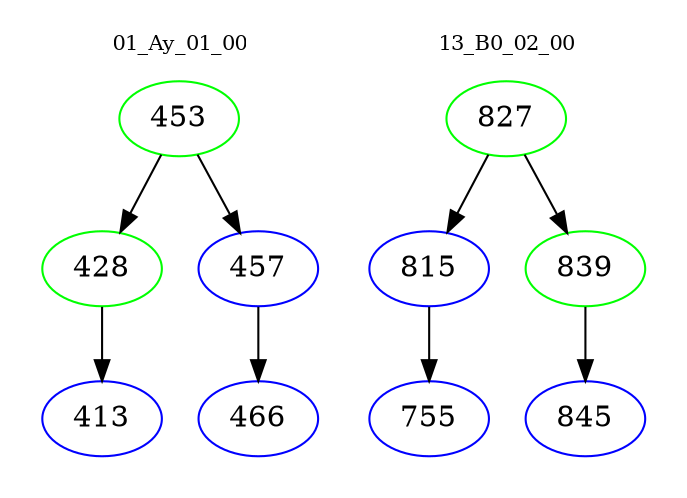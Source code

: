 digraph{
subgraph cluster_0 {
color = white
label = "01_Ay_01_00";
fontsize=10;
T0_453 [label="453", color="green"]
T0_453 -> T0_428 [color="black"]
T0_428 [label="428", color="green"]
T0_428 -> T0_413 [color="black"]
T0_413 [label="413", color="blue"]
T0_453 -> T0_457 [color="black"]
T0_457 [label="457", color="blue"]
T0_457 -> T0_466 [color="black"]
T0_466 [label="466", color="blue"]
}
subgraph cluster_1 {
color = white
label = "13_B0_02_00";
fontsize=10;
T1_827 [label="827", color="green"]
T1_827 -> T1_815 [color="black"]
T1_815 [label="815", color="blue"]
T1_815 -> T1_755 [color="black"]
T1_755 [label="755", color="blue"]
T1_827 -> T1_839 [color="black"]
T1_839 [label="839", color="green"]
T1_839 -> T1_845 [color="black"]
T1_845 [label="845", color="blue"]
}
}
